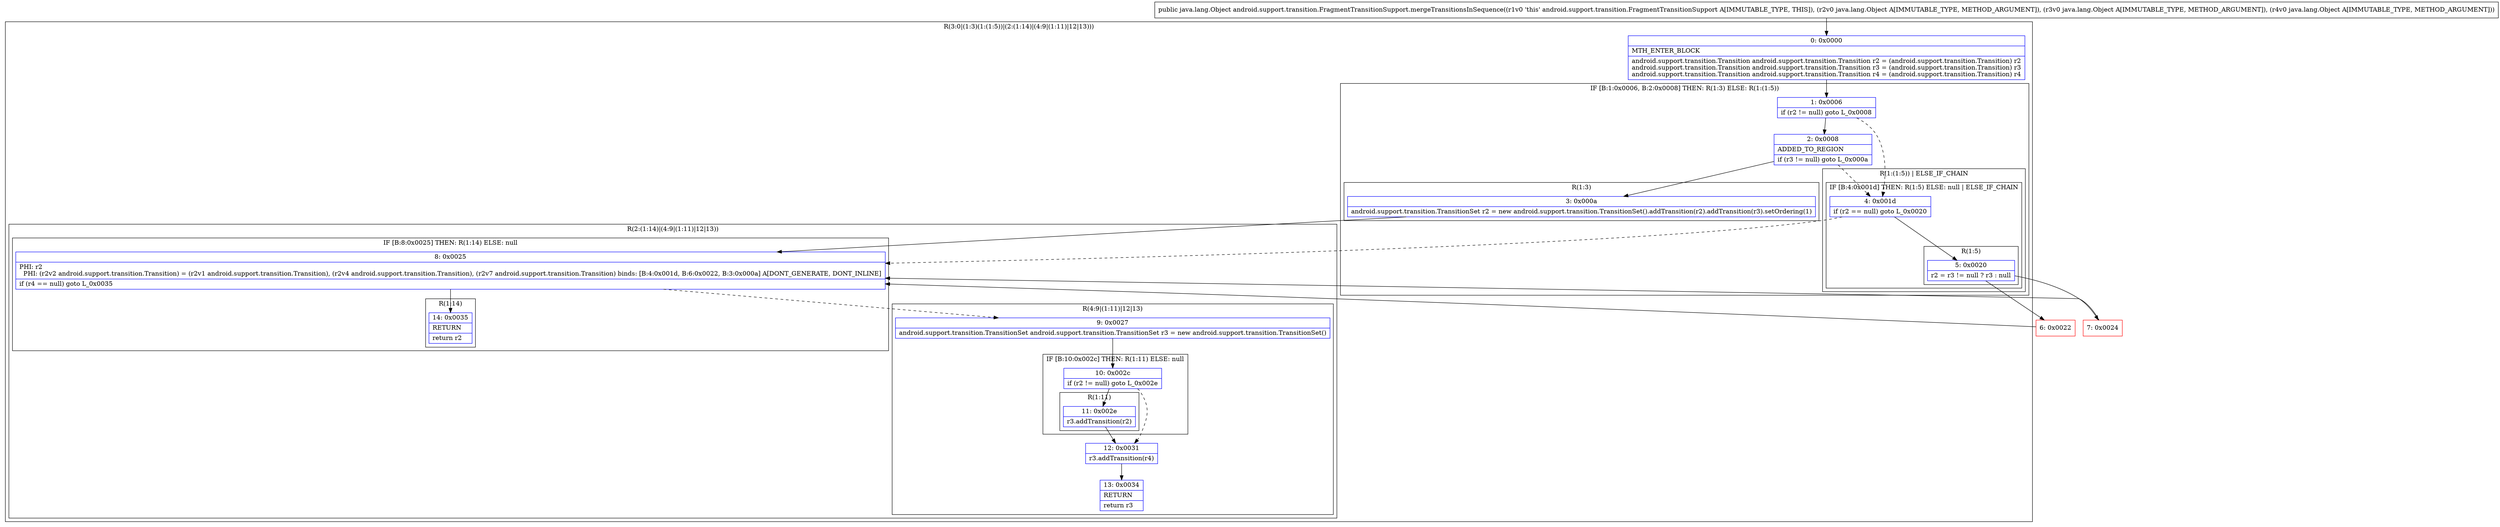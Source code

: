 digraph "CFG forandroid.support.transition.FragmentTransitionSupport.mergeTransitionsInSequence(Ljava\/lang\/Object;Ljava\/lang\/Object;Ljava\/lang\/Object;)Ljava\/lang\/Object;" {
subgraph cluster_Region_50345906 {
label = "R(3:0|(1:3)(1:(1:5))|(2:(1:14)|(4:9|(1:11)|12|13)))";
node [shape=record,color=blue];
Node_0 [shape=record,label="{0\:\ 0x0000|MTH_ENTER_BLOCK\l|android.support.transition.Transition android.support.transition.Transition r2 = (android.support.transition.Transition) r2\landroid.support.transition.Transition android.support.transition.Transition r3 = (android.support.transition.Transition) r3\landroid.support.transition.Transition android.support.transition.Transition r4 = (android.support.transition.Transition) r4\l}"];
subgraph cluster_IfRegion_2095350686 {
label = "IF [B:1:0x0006, B:2:0x0008] THEN: R(1:3) ELSE: R(1:(1:5))";
node [shape=record,color=blue];
Node_1 [shape=record,label="{1\:\ 0x0006|if (r2 != null) goto L_0x0008\l}"];
Node_2 [shape=record,label="{2\:\ 0x0008|ADDED_TO_REGION\l|if (r3 != null) goto L_0x000a\l}"];
subgraph cluster_Region_90820663 {
label = "R(1:3)";
node [shape=record,color=blue];
Node_3 [shape=record,label="{3\:\ 0x000a|android.support.transition.TransitionSet r2 = new android.support.transition.TransitionSet().addTransition(r2).addTransition(r3).setOrdering(1)\l}"];
}
subgraph cluster_Region_1011925953 {
label = "R(1:(1:5)) | ELSE_IF_CHAIN\l";
node [shape=record,color=blue];
subgraph cluster_IfRegion_2128315927 {
label = "IF [B:4:0x001d] THEN: R(1:5) ELSE: null | ELSE_IF_CHAIN\l";
node [shape=record,color=blue];
Node_4 [shape=record,label="{4\:\ 0x001d|if (r2 == null) goto L_0x0020\l}"];
subgraph cluster_Region_248017810 {
label = "R(1:5)";
node [shape=record,color=blue];
Node_5 [shape=record,label="{5\:\ 0x0020|r2 = r3 != null ? r3 : null\l}"];
}
}
}
}
subgraph cluster_Region_1334488930 {
label = "R(2:(1:14)|(4:9|(1:11)|12|13))";
node [shape=record,color=blue];
subgraph cluster_IfRegion_34143578 {
label = "IF [B:8:0x0025] THEN: R(1:14) ELSE: null";
node [shape=record,color=blue];
Node_8 [shape=record,label="{8\:\ 0x0025|PHI: r2 \l  PHI: (r2v2 android.support.transition.Transition) = (r2v1 android.support.transition.Transition), (r2v4 android.support.transition.Transition), (r2v7 android.support.transition.Transition) binds: [B:4:0x001d, B:6:0x0022, B:3:0x000a] A[DONT_GENERATE, DONT_INLINE]\l|if (r4 == null) goto L_0x0035\l}"];
subgraph cluster_Region_868368061 {
label = "R(1:14)";
node [shape=record,color=blue];
Node_14 [shape=record,label="{14\:\ 0x0035|RETURN\l|return r2\l}"];
}
}
subgraph cluster_Region_538778736 {
label = "R(4:9|(1:11)|12|13)";
node [shape=record,color=blue];
Node_9 [shape=record,label="{9\:\ 0x0027|android.support.transition.TransitionSet android.support.transition.TransitionSet r3 = new android.support.transition.TransitionSet()\l}"];
subgraph cluster_IfRegion_2019670170 {
label = "IF [B:10:0x002c] THEN: R(1:11) ELSE: null";
node [shape=record,color=blue];
Node_10 [shape=record,label="{10\:\ 0x002c|if (r2 != null) goto L_0x002e\l}"];
subgraph cluster_Region_541146235 {
label = "R(1:11)";
node [shape=record,color=blue];
Node_11 [shape=record,label="{11\:\ 0x002e|r3.addTransition(r2)\l}"];
}
}
Node_12 [shape=record,label="{12\:\ 0x0031|r3.addTransition(r4)\l}"];
Node_13 [shape=record,label="{13\:\ 0x0034|RETURN\l|return r3\l}"];
}
}
}
Node_6 [shape=record,color=red,label="{6\:\ 0x0022}"];
Node_7 [shape=record,color=red,label="{7\:\ 0x0024}"];
MethodNode[shape=record,label="{public java.lang.Object android.support.transition.FragmentTransitionSupport.mergeTransitionsInSequence((r1v0 'this' android.support.transition.FragmentTransitionSupport A[IMMUTABLE_TYPE, THIS]), (r2v0 java.lang.Object A[IMMUTABLE_TYPE, METHOD_ARGUMENT]), (r3v0 java.lang.Object A[IMMUTABLE_TYPE, METHOD_ARGUMENT]), (r4v0 java.lang.Object A[IMMUTABLE_TYPE, METHOD_ARGUMENT])) }"];
MethodNode -> Node_0;
Node_0 -> Node_1;
Node_1 -> Node_2;
Node_1 -> Node_4[style=dashed];
Node_2 -> Node_3;
Node_2 -> Node_4[style=dashed];
Node_3 -> Node_8;
Node_4 -> Node_5;
Node_4 -> Node_8[style=dashed];
Node_5 -> Node_6;
Node_5 -> Node_7;
Node_8 -> Node_9[style=dashed];
Node_8 -> Node_14;
Node_9 -> Node_10;
Node_10 -> Node_11;
Node_10 -> Node_12[style=dashed];
Node_11 -> Node_12;
Node_12 -> Node_13;
Node_6 -> Node_8;
Node_7 -> Node_8;
}

